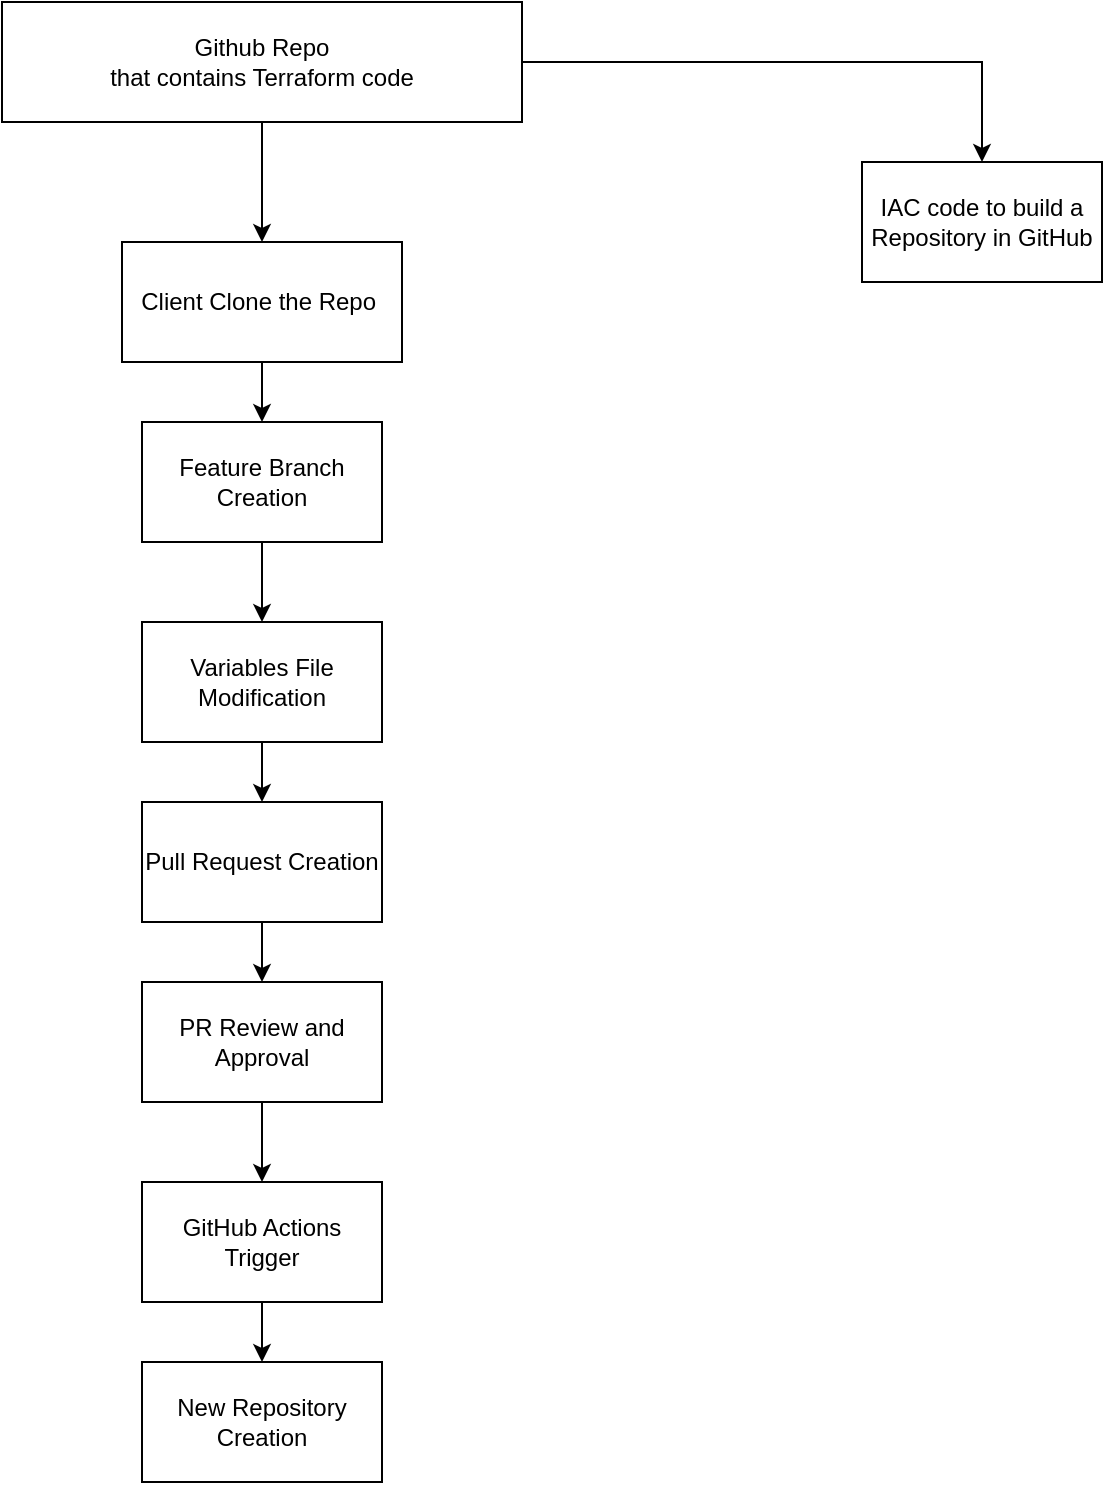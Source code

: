 <mxfile version="25.0.3">
  <diagram name="Page-1" id="0qxZ1uzZektFwQ4zzwnJ">
    <mxGraphModel dx="954" dy="612" grid="1" gridSize="10" guides="1" tooltips="1" connect="1" arrows="1" fold="1" page="1" pageScale="1" pageWidth="827" pageHeight="1169" math="0" shadow="0">
      <root>
        <mxCell id="0" />
        <mxCell id="1" parent="0" />
        <mxCell id="BE6oZ7qrVlFyyqq-hMVv-3" style="edgeStyle=orthogonalEdgeStyle;rounded=0;orthogonalLoop=1;jettySize=auto;html=1;exitX=1;exitY=0.5;exitDx=0;exitDy=0;" edge="1" parent="1" source="BE6oZ7qrVlFyyqq-hMVv-2" target="BE6oZ7qrVlFyyqq-hMVv-4">
          <mxGeometry relative="1" as="geometry">
            <mxPoint x="740" y="150" as="targetPoint" />
          </mxGeometry>
        </mxCell>
        <mxCell id="BE6oZ7qrVlFyyqq-hMVv-5" style="edgeStyle=orthogonalEdgeStyle;rounded=0;orthogonalLoop=1;jettySize=auto;html=1;exitX=0.5;exitY=1;exitDx=0;exitDy=0;" edge="1" parent="1" source="BE6oZ7qrVlFyyqq-hMVv-2">
          <mxGeometry relative="1" as="geometry">
            <mxPoint x="380" y="160" as="targetPoint" />
          </mxGeometry>
        </mxCell>
        <mxCell id="BE6oZ7qrVlFyyqq-hMVv-2" value="Github Repo&lt;div&gt;that contains Terraform code&lt;/div&gt;" style="rounded=0;whiteSpace=wrap;html=1;" vertex="1" parent="1">
          <mxGeometry x="250" y="40" width="260" height="60" as="geometry" />
        </mxCell>
        <mxCell id="BE6oZ7qrVlFyyqq-hMVv-4" value="IAC code to build a Repository in GitHub" style="rounded=0;whiteSpace=wrap;html=1;" vertex="1" parent="1">
          <mxGeometry x="680" y="120" width="120" height="60" as="geometry" />
        </mxCell>
        <mxCell id="BE6oZ7qrVlFyyqq-hMVv-7" style="edgeStyle=orthogonalEdgeStyle;rounded=0;orthogonalLoop=1;jettySize=auto;html=1;" edge="1" parent="1" source="BE6oZ7qrVlFyyqq-hMVv-6" target="BE6oZ7qrVlFyyqq-hMVv-8">
          <mxGeometry relative="1" as="geometry">
            <mxPoint x="380" y="280" as="targetPoint" />
          </mxGeometry>
        </mxCell>
        <mxCell id="BE6oZ7qrVlFyyqq-hMVv-6" value="Client Clone the Repo&amp;nbsp;" style="rounded=0;whiteSpace=wrap;html=1;" vertex="1" parent="1">
          <mxGeometry x="310" y="160" width="140" height="60" as="geometry" />
        </mxCell>
        <mxCell id="BE6oZ7qrVlFyyqq-hMVv-10" value="" style="edgeStyle=orthogonalEdgeStyle;rounded=0;orthogonalLoop=1;jettySize=auto;html=1;" edge="1" parent="1" source="BE6oZ7qrVlFyyqq-hMVv-8" target="BE6oZ7qrVlFyyqq-hMVv-9">
          <mxGeometry relative="1" as="geometry" />
        </mxCell>
        <mxCell id="BE6oZ7qrVlFyyqq-hMVv-8" value="Feature Branch Creation" style="rounded=0;whiteSpace=wrap;html=1;" vertex="1" parent="1">
          <mxGeometry x="320" y="250" width="120" height="60" as="geometry" />
        </mxCell>
        <mxCell id="BE6oZ7qrVlFyyqq-hMVv-12" value="" style="edgeStyle=orthogonalEdgeStyle;rounded=0;orthogonalLoop=1;jettySize=auto;html=1;" edge="1" parent="1" source="BE6oZ7qrVlFyyqq-hMVv-9" target="BE6oZ7qrVlFyyqq-hMVv-11">
          <mxGeometry relative="1" as="geometry" />
        </mxCell>
        <mxCell id="BE6oZ7qrVlFyyqq-hMVv-9" value="&lt;div&gt;Variables File Modification&lt;/div&gt;" style="whiteSpace=wrap;html=1;rounded=0;" vertex="1" parent="1">
          <mxGeometry x="320" y="350" width="120" height="60" as="geometry" />
        </mxCell>
        <mxCell id="BE6oZ7qrVlFyyqq-hMVv-14" value="" style="edgeStyle=orthogonalEdgeStyle;rounded=0;orthogonalLoop=1;jettySize=auto;html=1;" edge="1" parent="1" source="BE6oZ7qrVlFyyqq-hMVv-11" target="BE6oZ7qrVlFyyqq-hMVv-13">
          <mxGeometry relative="1" as="geometry" />
        </mxCell>
        <mxCell id="BE6oZ7qrVlFyyqq-hMVv-11" value="Pull Request Creation" style="whiteSpace=wrap;html=1;rounded=0;" vertex="1" parent="1">
          <mxGeometry x="320" y="440" width="120" height="60" as="geometry" />
        </mxCell>
        <mxCell id="BE6oZ7qrVlFyyqq-hMVv-16" value="" style="edgeStyle=orthogonalEdgeStyle;rounded=0;orthogonalLoop=1;jettySize=auto;html=1;" edge="1" parent="1" source="BE6oZ7qrVlFyyqq-hMVv-13" target="BE6oZ7qrVlFyyqq-hMVv-15">
          <mxGeometry relative="1" as="geometry" />
        </mxCell>
        <mxCell id="BE6oZ7qrVlFyyqq-hMVv-13" value="PR Review and Approval" style="whiteSpace=wrap;html=1;rounded=0;" vertex="1" parent="1">
          <mxGeometry x="320" y="530" width="120" height="60" as="geometry" />
        </mxCell>
        <mxCell id="BE6oZ7qrVlFyyqq-hMVv-18" value="" style="edgeStyle=orthogonalEdgeStyle;rounded=0;orthogonalLoop=1;jettySize=auto;html=1;" edge="1" parent="1" source="BE6oZ7qrVlFyyqq-hMVv-15" target="BE6oZ7qrVlFyyqq-hMVv-17">
          <mxGeometry relative="1" as="geometry" />
        </mxCell>
        <mxCell id="BE6oZ7qrVlFyyqq-hMVv-15" value="GitHub Actions Trigger" style="whiteSpace=wrap;html=1;rounded=0;" vertex="1" parent="1">
          <mxGeometry x="320" y="630" width="120" height="60" as="geometry" />
        </mxCell>
        <mxCell id="BE6oZ7qrVlFyyqq-hMVv-17" value="New Repository Creation" style="whiteSpace=wrap;html=1;rounded=0;" vertex="1" parent="1">
          <mxGeometry x="320" y="720" width="120" height="60" as="geometry" />
        </mxCell>
      </root>
    </mxGraphModel>
  </diagram>
</mxfile>
